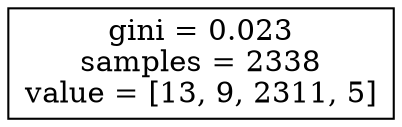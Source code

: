 digraph Tree {
node [shape=box] ;
0 [label="gini = 0.023\nsamples = 2338\nvalue = [13, 9, 2311, 5]"] ;
}